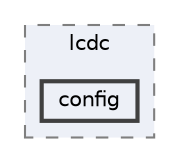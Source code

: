 digraph "C:/microchip/harmony3/gfx/middleware/legato/driver/controller/lcdc/config"
{
 // INTERACTIVE_SVG=YES
 // LATEX_PDF_SIZE
  bgcolor="transparent";
  edge [fontname=Helvetica,fontsize=10,labelfontname=Helvetica,labelfontsize=10];
  node [fontname=Helvetica,fontsize=10,shape=box,height=0.2,width=0.4];
  compound=true
  subgraph clusterdir_e054debe770f227c36f17fb776e0017a {
    graph [ bgcolor="#edf0f7", pencolor="grey50", label="lcdc", fontname=Helvetica,fontsize=10 style="filled,dashed", URL="dir_e054debe770f227c36f17fb776e0017a.html",tooltip=""]
  dir_dc88fa3ecf3bc5f46da6eb83ab191172 [label="config", fillcolor="#edf0f7", color="grey25", style="filled,bold", URL="dir_dc88fa3ecf3bc5f46da6eb83ab191172.html",tooltip=""];
  }
}
